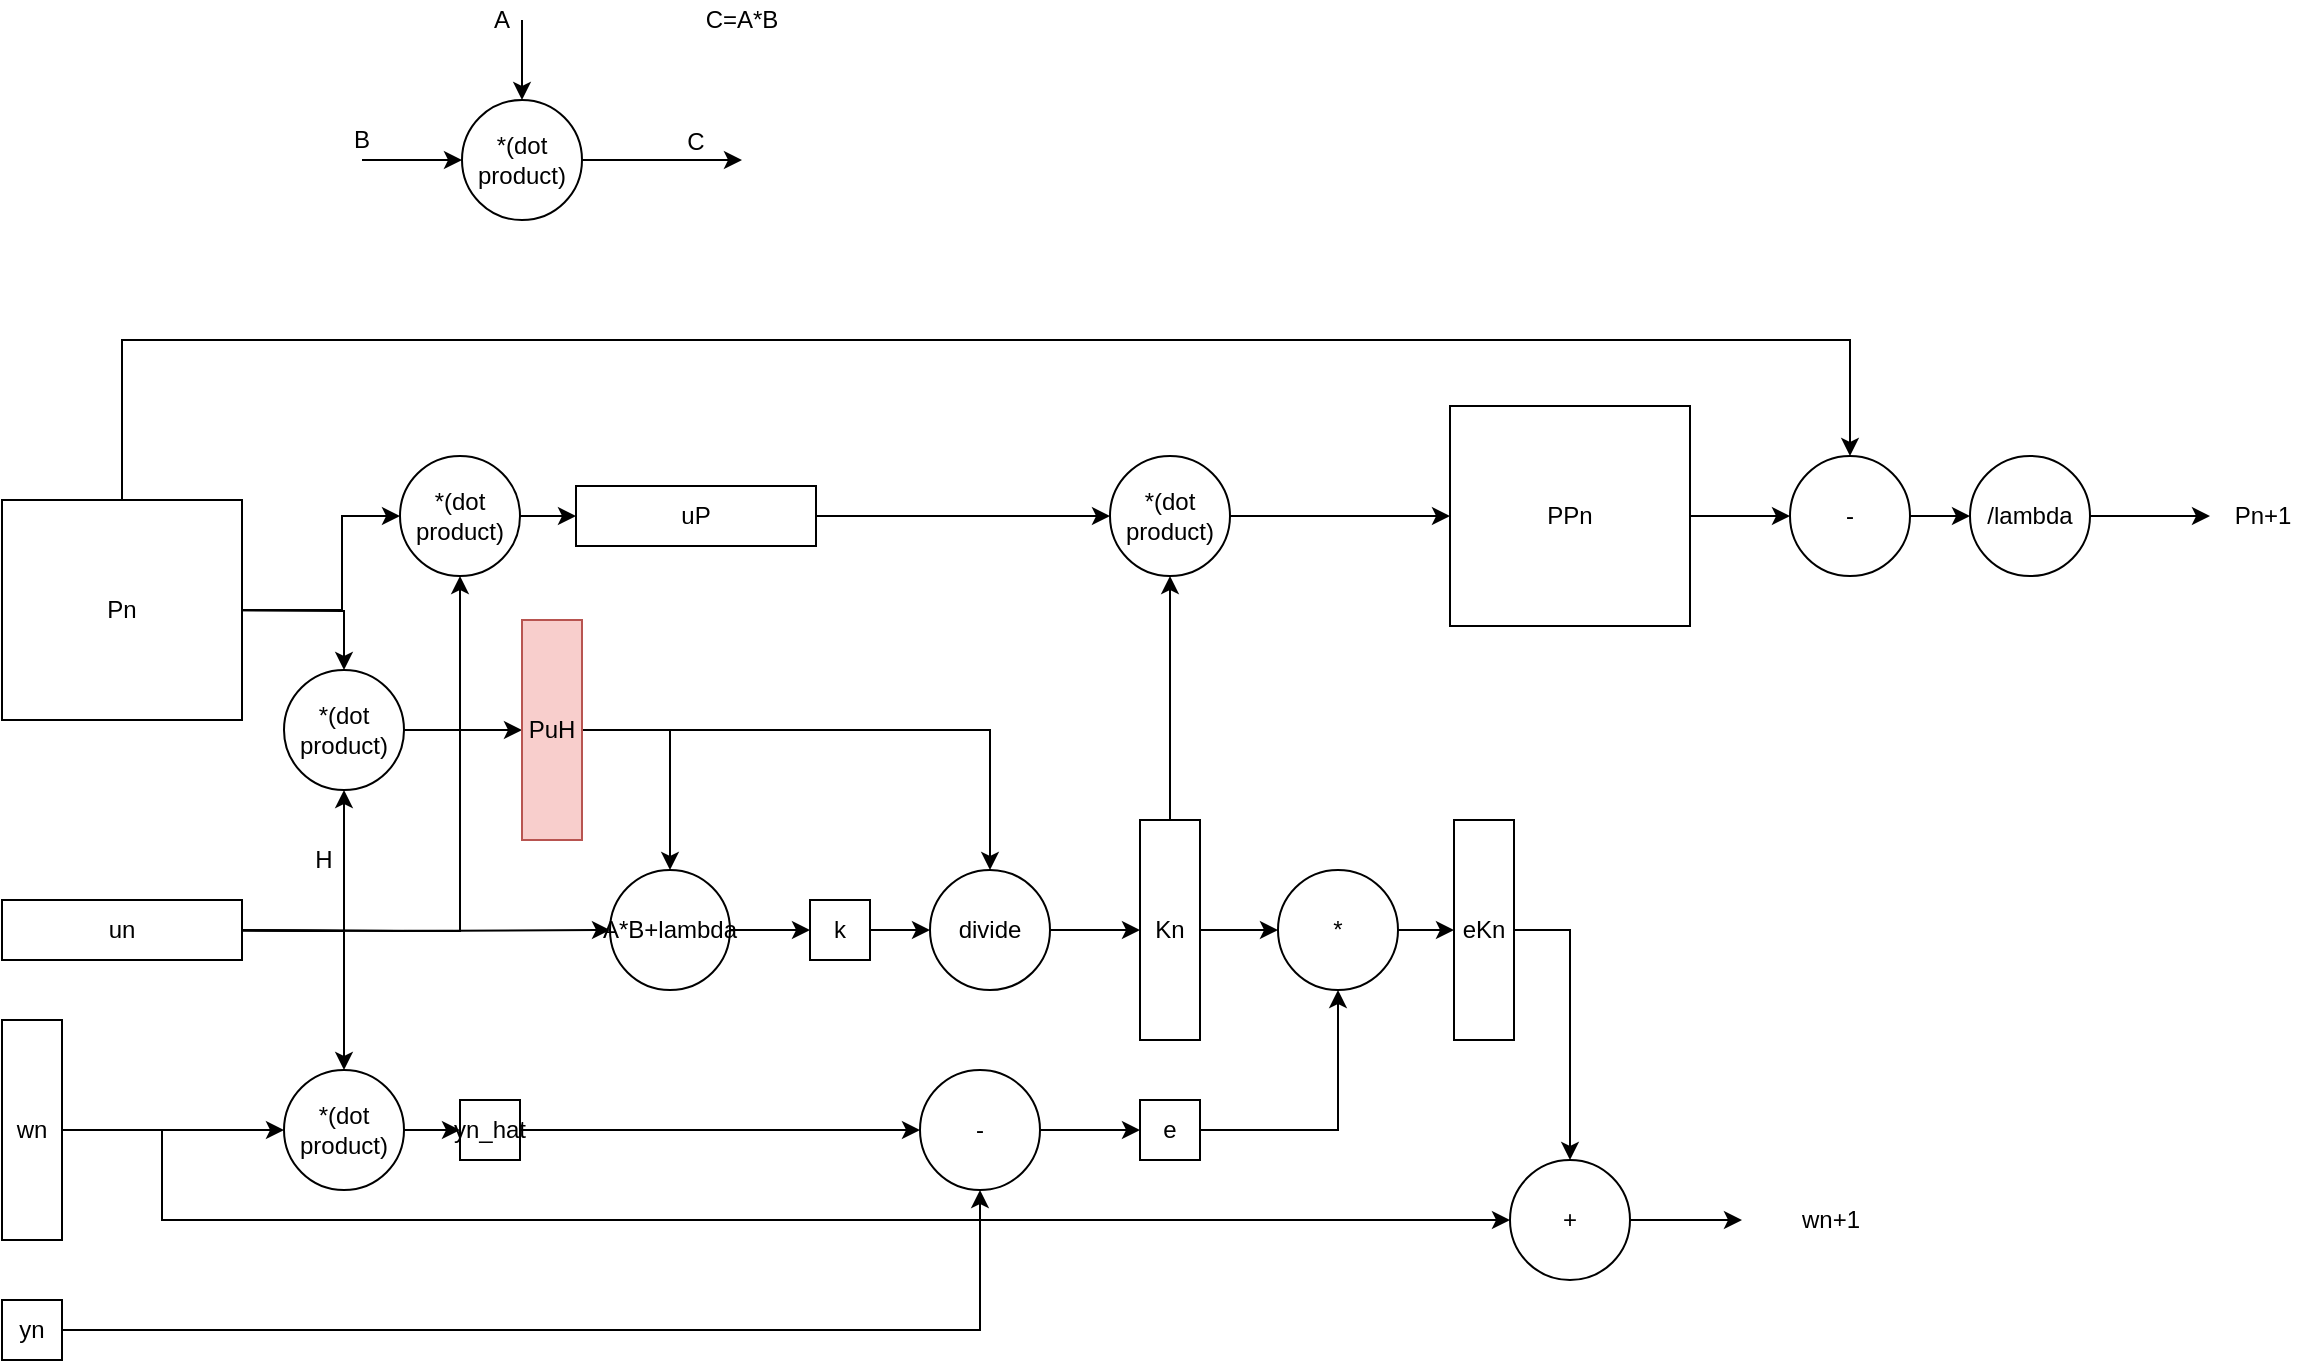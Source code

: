 <mxfile version="12.8.8" type="github">
  <diagram id="162ahH6TOwHkFFG7bQDZ" name="Page-1">
    <mxGraphModel dx="1422" dy="839" grid="1" gridSize="10" guides="1" tooltips="1" connect="1" arrows="1" fold="1" page="1" pageScale="1" pageWidth="1169" pageHeight="827" math="0" shadow="0">
      <root>
        <mxCell id="0" />
        <mxCell id="1" parent="0" />
        <mxCell id="3Qr4NYU3PoRgxUEai59K-22" style="edgeStyle=orthogonalEdgeStyle;rounded=0;orthogonalLoop=1;jettySize=auto;html=1;exitX=1;exitY=0.5;exitDx=0;exitDy=0;entryX=0.5;entryY=1;entryDx=0;entryDy=0;" parent="1" source="3Qr4NYU3PoRgxUEai59K-2" target="3Qr4NYU3PoRgxUEai59K-3" edge="1">
          <mxGeometry relative="1" as="geometry" />
        </mxCell>
        <mxCell id="3Qr4NYU3PoRgxUEai59K-2" value="yn" style="rounded=0;whiteSpace=wrap;html=1;" parent="1" vertex="1">
          <mxGeometry y="720" width="30" height="30" as="geometry" />
        </mxCell>
        <mxCell id="3Qr4NYU3PoRgxUEai59K-45" value="" style="edgeStyle=orthogonalEdgeStyle;rounded=0;orthogonalLoop=1;jettySize=auto;html=1;entryX=0;entryY=0.5;entryDx=0;entryDy=0;" parent="1" source="3Qr4NYU3PoRgxUEai59K-3" target="3Qr4NYU3PoRgxUEai59K-46" edge="1">
          <mxGeometry relative="1" as="geometry">
            <mxPoint x="599" y="635" as="targetPoint" />
          </mxGeometry>
        </mxCell>
        <mxCell id="3Qr4NYU3PoRgxUEai59K-3" value="-" style="ellipse;whiteSpace=wrap;html=1;aspect=fixed;" parent="1" vertex="1">
          <mxGeometry x="459" y="605" width="60" height="60" as="geometry" />
        </mxCell>
        <mxCell id="3Qr4NYU3PoRgxUEai59K-9" style="edgeStyle=orthogonalEdgeStyle;rounded=0;orthogonalLoop=1;jettySize=auto;html=1;exitX=1;exitY=0.5;exitDx=0;exitDy=0;" parent="1" target="3Qr4NYU3PoRgxUEai59K-7" edge="1">
          <mxGeometry relative="1" as="geometry">
            <mxPoint x="91" y="535" as="sourcePoint" />
          </mxGeometry>
        </mxCell>
        <mxCell id="3Qr4NYU3PoRgxUEai59K-18" style="edgeStyle=orthogonalEdgeStyle;rounded=0;orthogonalLoop=1;jettySize=auto;html=1;exitX=1;exitY=0.5;exitDx=0;exitDy=0;entryX=0.5;entryY=1;entryDx=0;entryDy=0;" parent="1" target="3Qr4NYU3PoRgxUEai59K-16" edge="1">
          <mxGeometry relative="1" as="geometry">
            <mxPoint x="91" y="535" as="sourcePoint" />
            <mxPoint x="190" y="480" as="targetPoint" />
          </mxGeometry>
        </mxCell>
        <mxCell id="3Qr4NYU3PoRgxUEai59K-25" style="edgeStyle=orthogonalEdgeStyle;rounded=0;orthogonalLoop=1;jettySize=auto;html=1;exitX=1;exitY=0.5;exitDx=0;exitDy=0;entryX=0.5;entryY=1;entryDx=0;entryDy=0;" parent="1" target="3Qr4NYU3PoRgxUEai59K-24" edge="1">
          <mxGeometry relative="1" as="geometry">
            <mxPoint x="91" y="535" as="sourcePoint" />
          </mxGeometry>
        </mxCell>
        <mxCell id="3Qr4NYU3PoRgxUEai59K-59" style="edgeStyle=orthogonalEdgeStyle;rounded=0;orthogonalLoop=1;jettySize=auto;html=1;exitX=1;exitY=0.5;exitDx=0;exitDy=0;entryX=0;entryY=0.5;entryDx=0;entryDy=0;" parent="1" target="3Qr4NYU3PoRgxUEai59K-8" edge="1">
          <mxGeometry relative="1" as="geometry">
            <mxPoint x="91" y="535" as="sourcePoint" />
          </mxGeometry>
        </mxCell>
        <mxCell id="3Qr4NYU3PoRgxUEai59K-4" value="un" style="rounded=0;whiteSpace=wrap;html=1;" parent="1" vertex="1">
          <mxGeometry y="520" width="120" height="30" as="geometry" />
        </mxCell>
        <mxCell id="3Qr4NYU3PoRgxUEai59K-10" style="edgeStyle=orthogonalEdgeStyle;rounded=0;orthogonalLoop=1;jettySize=auto;html=1;exitX=1;exitY=0.5;exitDx=0;exitDy=0;entryX=0;entryY=0.5;entryDx=0;entryDy=0;" parent="1" source="3Qr4NYU3PoRgxUEai59K-5" target="3Qr4NYU3PoRgxUEai59K-7" edge="1">
          <mxGeometry relative="1" as="geometry" />
        </mxCell>
        <mxCell id="3Qr4NYU3PoRgxUEai59K-88" style="edgeStyle=orthogonalEdgeStyle;rounded=0;orthogonalLoop=1;jettySize=auto;html=1;exitX=1;exitY=0.5;exitDx=0;exitDy=0;" parent="1" source="3Qr4NYU3PoRgxUEai59K-5" target="3Qr4NYU3PoRgxUEai59K-85" edge="1">
          <mxGeometry relative="1" as="geometry">
            <Array as="points">
              <mxPoint x="80" y="635" />
              <mxPoint x="80" y="680" />
            </Array>
          </mxGeometry>
        </mxCell>
        <mxCell id="3Qr4NYU3PoRgxUEai59K-5" value="wn" style="rounded=0;whiteSpace=wrap;html=1;" parent="1" vertex="1">
          <mxGeometry y="580" width="30" height="110" as="geometry" />
        </mxCell>
        <mxCell id="3Qr4NYU3PoRgxUEai59K-17" style="edgeStyle=orthogonalEdgeStyle;rounded=0;orthogonalLoop=1;jettySize=auto;html=1;exitX=1;exitY=0.5;exitDx=0;exitDy=0;entryX=0.5;entryY=0;entryDx=0;entryDy=0;" parent="1" target="3Qr4NYU3PoRgxUEai59K-16" edge="1">
          <mxGeometry relative="1" as="geometry">
            <mxPoint x="91" y="375" as="sourcePoint" />
          </mxGeometry>
        </mxCell>
        <mxCell id="3Qr4NYU3PoRgxUEai59K-26" style="edgeStyle=orthogonalEdgeStyle;rounded=0;orthogonalLoop=1;jettySize=auto;html=1;exitX=1;exitY=0.5;exitDx=0;exitDy=0;entryX=0;entryY=0.5;entryDx=0;entryDy=0;" parent="1" target="3Qr4NYU3PoRgxUEai59K-24" edge="1">
          <mxGeometry relative="1" as="geometry">
            <mxPoint x="91" y="375" as="sourcePoint" />
            <Array as="points">
              <mxPoint x="170" y="375" />
              <mxPoint x="170" y="328" />
            </Array>
          </mxGeometry>
        </mxCell>
        <mxCell id="3Qr4NYU3PoRgxUEai59K-76" style="edgeStyle=orthogonalEdgeStyle;rounded=0;orthogonalLoop=1;jettySize=auto;html=1;exitX=0.5;exitY=0;exitDx=0;exitDy=0;entryX=0.5;entryY=0;entryDx=0;entryDy=0;" parent="1" source="3Qr4NYU3PoRgxUEai59K-6" target="3Qr4NYU3PoRgxUEai59K-74" edge="1">
          <mxGeometry relative="1" as="geometry">
            <Array as="points">
              <mxPoint x="60" y="240" />
              <mxPoint x="924" y="240" />
            </Array>
          </mxGeometry>
        </mxCell>
        <mxCell id="3Qr4NYU3PoRgxUEai59K-6" value="Pn" style="rounded=0;whiteSpace=wrap;html=1;" parent="1" vertex="1">
          <mxGeometry y="320" width="120" height="110" as="geometry" />
        </mxCell>
        <mxCell id="3Qr4NYU3PoRgxUEai59K-14" style="edgeStyle=orthogonalEdgeStyle;rounded=0;orthogonalLoop=1;jettySize=auto;html=1;exitX=1;exitY=0.5;exitDx=0;exitDy=0;entryX=0;entryY=0.5;entryDx=0;entryDy=0;" parent="1" source="3Qr4NYU3PoRgxUEai59K-7" target="3Qr4NYU3PoRgxUEai59K-13" edge="1">
          <mxGeometry relative="1" as="geometry" />
        </mxCell>
        <mxCell id="3Qr4NYU3PoRgxUEai59K-7" value="*(dot product)" style="ellipse;whiteSpace=wrap;html=1;aspect=fixed;" parent="1" vertex="1">
          <mxGeometry x="141" y="605" width="60" height="60" as="geometry" />
        </mxCell>
        <mxCell id="3Qr4NYU3PoRgxUEai59K-32" style="edgeStyle=orthogonalEdgeStyle;rounded=0;orthogonalLoop=1;jettySize=auto;html=1;exitX=1;exitY=0.5;exitDx=0;exitDy=0;entryX=0;entryY=0.5;entryDx=0;entryDy=0;" parent="1" source="3Qr4NYU3PoRgxUEai59K-8" target="3Qr4NYU3PoRgxUEai59K-31" edge="1">
          <mxGeometry relative="1" as="geometry" />
        </mxCell>
        <mxCell id="3Qr4NYU3PoRgxUEai59K-8" value="A*B+lambda" style="ellipse;whiteSpace=wrap;html=1;aspect=fixed;" parent="1" vertex="1">
          <mxGeometry x="304" y="505" width="60" height="60" as="geometry" />
        </mxCell>
        <mxCell id="Plml5IhfpWfDMB7bWIk1-1" style="edgeStyle=orthogonalEdgeStyle;rounded=0;orthogonalLoop=1;jettySize=auto;html=1;exitX=1;exitY=0.5;exitDx=0;exitDy=0;" edge="1" parent="1" source="3Qr4NYU3PoRgxUEai59K-13" target="3Qr4NYU3PoRgxUEai59K-3">
          <mxGeometry relative="1" as="geometry" />
        </mxCell>
        <mxCell id="3Qr4NYU3PoRgxUEai59K-13" value="yn_hat" style="rounded=0;whiteSpace=wrap;html=1;" parent="1" vertex="1">
          <mxGeometry x="229" y="620" width="30" height="30" as="geometry" />
        </mxCell>
        <mxCell id="3Qr4NYU3PoRgxUEai59K-21" style="edgeStyle=orthogonalEdgeStyle;rounded=0;orthogonalLoop=1;jettySize=auto;html=1;exitX=1;exitY=0.5;exitDx=0;exitDy=0;entryX=0;entryY=0.5;entryDx=0;entryDy=0;" parent="1" source="3Qr4NYU3PoRgxUEai59K-16" target="3Qr4NYU3PoRgxUEai59K-20" edge="1">
          <mxGeometry relative="1" as="geometry" />
        </mxCell>
        <mxCell id="3Qr4NYU3PoRgxUEai59K-16" value="*(dot product)" style="ellipse;whiteSpace=wrap;html=1;aspect=fixed;" parent="1" vertex="1">
          <mxGeometry x="141" y="405" width="60" height="60" as="geometry" />
        </mxCell>
        <mxCell id="3Qr4NYU3PoRgxUEai59K-19" value="H" style="text;html=1;strokeColor=none;fillColor=none;align=center;verticalAlign=middle;whiteSpace=wrap;rounded=0;" parent="1" vertex="1">
          <mxGeometry x="141" y="490" width="40" height="20" as="geometry" />
        </mxCell>
        <mxCell id="3Qr4NYU3PoRgxUEai59K-62" style="edgeStyle=orthogonalEdgeStyle;rounded=0;orthogonalLoop=1;jettySize=auto;html=1;exitX=1;exitY=0.5;exitDx=0;exitDy=0;" parent="1" source="3Qr4NYU3PoRgxUEai59K-20" target="3Qr4NYU3PoRgxUEai59K-47" edge="1">
          <mxGeometry relative="1" as="geometry" />
        </mxCell>
        <mxCell id="3Qr4NYU3PoRgxUEai59K-78" style="edgeStyle=orthogonalEdgeStyle;rounded=0;orthogonalLoop=1;jettySize=auto;html=1;exitX=1;exitY=0.5;exitDx=0;exitDy=0;entryX=0.5;entryY=0;entryDx=0;entryDy=0;" parent="1" source="3Qr4NYU3PoRgxUEai59K-20" target="3Qr4NYU3PoRgxUEai59K-8" edge="1">
          <mxGeometry relative="1" as="geometry" />
        </mxCell>
        <mxCell id="3Qr4NYU3PoRgxUEai59K-20" value="PuH" style="rounded=0;whiteSpace=wrap;html=1;fillColor=#f8cecc;strokeColor=#b85450;" parent="1" vertex="1">
          <mxGeometry x="260" y="380" width="30" height="110" as="geometry" />
        </mxCell>
        <mxCell id="3Qr4NYU3PoRgxUEai59K-28" style="edgeStyle=orthogonalEdgeStyle;rounded=0;orthogonalLoop=1;jettySize=auto;html=1;exitX=1;exitY=0.5;exitDx=0;exitDy=0;entryX=0;entryY=0.5;entryDx=0;entryDy=0;" parent="1" source="3Qr4NYU3PoRgxUEai59K-24" target="3Qr4NYU3PoRgxUEai59K-27" edge="1">
          <mxGeometry relative="1" as="geometry" />
        </mxCell>
        <mxCell id="3Qr4NYU3PoRgxUEai59K-24" value="*(dot product)" style="ellipse;whiteSpace=wrap;html=1;aspect=fixed;" parent="1" vertex="1">
          <mxGeometry x="199" y="298" width="60" height="60" as="geometry" />
        </mxCell>
        <mxCell id="3Qr4NYU3PoRgxUEai59K-65" style="edgeStyle=orthogonalEdgeStyle;rounded=0;orthogonalLoop=1;jettySize=auto;html=1;exitX=1;exitY=0.5;exitDx=0;exitDy=0;entryX=0;entryY=0.5;entryDx=0;entryDy=0;" parent="1" source="3Qr4NYU3PoRgxUEai59K-27" target="3Qr4NYU3PoRgxUEai59K-64" edge="1">
          <mxGeometry relative="1" as="geometry" />
        </mxCell>
        <mxCell id="3Qr4NYU3PoRgxUEai59K-27" value="uP" style="rounded=0;whiteSpace=wrap;html=1;" parent="1" vertex="1">
          <mxGeometry x="287" y="313" width="120" height="30" as="geometry" />
        </mxCell>
        <mxCell id="3Qr4NYU3PoRgxUEai59K-49" style="edgeStyle=orthogonalEdgeStyle;rounded=0;orthogonalLoop=1;jettySize=auto;html=1;exitX=1;exitY=0.5;exitDx=0;exitDy=0;entryX=0;entryY=0.5;entryDx=0;entryDy=0;" parent="1" source="3Qr4NYU3PoRgxUEai59K-31" target="3Qr4NYU3PoRgxUEai59K-47" edge="1">
          <mxGeometry relative="1" as="geometry" />
        </mxCell>
        <mxCell id="3Qr4NYU3PoRgxUEai59K-31" value="k" style="rounded=0;whiteSpace=wrap;html=1;" parent="1" vertex="1">
          <mxGeometry x="404" y="520" width="30" height="30" as="geometry" />
        </mxCell>
        <mxCell id="3Qr4NYU3PoRgxUEai59K-37" value="" style="edgeStyle=orthogonalEdgeStyle;rounded=0;orthogonalLoop=1;jettySize=auto;html=1;" parent="1" source="3Qr4NYU3PoRgxUEai59K-33" edge="1">
          <mxGeometry relative="1" as="geometry">
            <mxPoint x="370" y="150" as="targetPoint" />
          </mxGeometry>
        </mxCell>
        <mxCell id="3Qr4NYU3PoRgxUEai59K-33" value="*(dot product)" style="ellipse;whiteSpace=wrap;html=1;aspect=fixed;" parent="1" vertex="1">
          <mxGeometry x="230" y="120" width="60" height="60" as="geometry" />
        </mxCell>
        <mxCell id="3Qr4NYU3PoRgxUEai59K-34" value="" style="endArrow=classic;html=1;entryX=0;entryY=0.5;entryDx=0;entryDy=0;" parent="1" target="3Qr4NYU3PoRgxUEai59K-33" edge="1">
          <mxGeometry width="50" height="50" relative="1" as="geometry">
            <mxPoint x="180" y="150" as="sourcePoint" />
            <mxPoint x="160" y="140" as="targetPoint" />
          </mxGeometry>
        </mxCell>
        <mxCell id="3Qr4NYU3PoRgxUEai59K-35" value="" style="endArrow=classic;html=1;entryX=0.5;entryY=0;entryDx=0;entryDy=0;" parent="1" target="3Qr4NYU3PoRgxUEai59K-33" edge="1">
          <mxGeometry width="50" height="50" relative="1" as="geometry">
            <mxPoint x="260" y="80" as="sourcePoint" />
            <mxPoint x="260" y="80" as="targetPoint" />
          </mxGeometry>
        </mxCell>
        <mxCell id="3Qr4NYU3PoRgxUEai59K-38" value="B" style="text;html=1;strokeColor=none;fillColor=none;align=center;verticalAlign=middle;whiteSpace=wrap;rounded=0;" parent="1" vertex="1">
          <mxGeometry x="160" y="130" width="40" height="20" as="geometry" />
        </mxCell>
        <mxCell id="3Qr4NYU3PoRgxUEai59K-39" value="A" style="text;html=1;strokeColor=none;fillColor=none;align=center;verticalAlign=middle;whiteSpace=wrap;rounded=0;" parent="1" vertex="1">
          <mxGeometry x="230" y="70" width="40" height="20" as="geometry" />
        </mxCell>
        <mxCell id="3Qr4NYU3PoRgxUEai59K-40" value="C" style="text;html=1;strokeColor=none;fillColor=none;align=center;verticalAlign=middle;whiteSpace=wrap;rounded=0;" parent="1" vertex="1">
          <mxGeometry x="327" y="131" width="40" height="20" as="geometry" />
        </mxCell>
        <mxCell id="3Qr4NYU3PoRgxUEai59K-42" value="C=A*B" style="text;html=1;strokeColor=none;fillColor=none;align=center;verticalAlign=middle;whiteSpace=wrap;rounded=0;" parent="1" vertex="1">
          <mxGeometry x="350" y="70" width="40" height="20" as="geometry" />
        </mxCell>
        <mxCell id="3Qr4NYU3PoRgxUEai59K-51" style="edgeStyle=orthogonalEdgeStyle;rounded=0;orthogonalLoop=1;jettySize=auto;html=1;exitX=1;exitY=0.5;exitDx=0;exitDy=0;entryX=0.5;entryY=1;entryDx=0;entryDy=0;" parent="1" source="3Qr4NYU3PoRgxUEai59K-46" target="3Qr4NYU3PoRgxUEai59K-52" edge="1">
          <mxGeometry relative="1" as="geometry">
            <mxPoint x="1045" y="540" as="targetPoint" />
          </mxGeometry>
        </mxCell>
        <mxCell id="3Qr4NYU3PoRgxUEai59K-46" value="e" style="rounded=0;whiteSpace=wrap;html=1;" parent="1" vertex="1">
          <mxGeometry x="569" y="620" width="30" height="30" as="geometry" />
        </mxCell>
        <mxCell id="3Qr4NYU3PoRgxUEai59K-56" style="edgeStyle=orthogonalEdgeStyle;rounded=0;orthogonalLoop=1;jettySize=auto;html=1;exitX=1;exitY=0.5;exitDx=0;exitDy=0;entryX=0;entryY=0.5;entryDx=0;entryDy=0;" parent="1" source="3Qr4NYU3PoRgxUEai59K-47" target="3Qr4NYU3PoRgxUEai59K-50" edge="1">
          <mxGeometry relative="1" as="geometry" />
        </mxCell>
        <mxCell id="3Qr4NYU3PoRgxUEai59K-47" value="divide" style="ellipse;whiteSpace=wrap;html=1;aspect=fixed;" parent="1" vertex="1">
          <mxGeometry x="464" y="505" width="60" height="60" as="geometry" />
        </mxCell>
        <mxCell id="3Qr4NYU3PoRgxUEai59K-66" style="edgeStyle=orthogonalEdgeStyle;rounded=0;orthogonalLoop=1;jettySize=auto;html=1;exitX=0.5;exitY=0;exitDx=0;exitDy=0;" parent="1" source="3Qr4NYU3PoRgxUEai59K-50" target="3Qr4NYU3PoRgxUEai59K-64" edge="1">
          <mxGeometry relative="1" as="geometry" />
        </mxCell>
        <mxCell id="3Qr4NYU3PoRgxUEai59K-93" style="edgeStyle=orthogonalEdgeStyle;rounded=0;orthogonalLoop=1;jettySize=auto;html=1;exitX=1;exitY=0.5;exitDx=0;exitDy=0;entryX=0;entryY=0.5;entryDx=0;entryDy=0;" parent="1" source="3Qr4NYU3PoRgxUEai59K-50" target="3Qr4NYU3PoRgxUEai59K-52" edge="1">
          <mxGeometry relative="1" as="geometry" />
        </mxCell>
        <mxCell id="3Qr4NYU3PoRgxUEai59K-50" value="Kn" style="rounded=0;whiteSpace=wrap;html=1;" parent="1" vertex="1">
          <mxGeometry x="569" y="480" width="30" height="110" as="geometry" />
        </mxCell>
        <mxCell id="3Qr4NYU3PoRgxUEai59K-69" style="edgeStyle=orthogonalEdgeStyle;rounded=0;orthogonalLoop=1;jettySize=auto;html=1;exitX=1;exitY=0.5;exitDx=0;exitDy=0;entryX=0;entryY=0.5;entryDx=0;entryDy=0;" parent="1" source="3Qr4NYU3PoRgxUEai59K-52" target="3Qr4NYU3PoRgxUEai59K-57" edge="1">
          <mxGeometry relative="1" as="geometry" />
        </mxCell>
        <mxCell id="3Qr4NYU3PoRgxUEai59K-52" value="*" style="ellipse;whiteSpace=wrap;html=1;aspect=fixed;" parent="1" vertex="1">
          <mxGeometry x="638" y="505" width="60" height="60" as="geometry" />
        </mxCell>
        <mxCell id="3Qr4NYU3PoRgxUEai59K-70" style="edgeStyle=orthogonalEdgeStyle;rounded=0;orthogonalLoop=1;jettySize=auto;html=1;exitX=1;exitY=0.5;exitDx=0;exitDy=0;entryX=0.5;entryY=0;entryDx=0;entryDy=0;" parent="1" source="3Qr4NYU3PoRgxUEai59K-57" target="3Qr4NYU3PoRgxUEai59K-85" edge="1">
          <mxGeometry relative="1" as="geometry">
            <mxPoint x="788" y="535" as="targetPoint" />
          </mxGeometry>
        </mxCell>
        <mxCell id="3Qr4NYU3PoRgxUEai59K-57" value="eKn" style="rounded=0;whiteSpace=wrap;html=1;" parent="1" vertex="1">
          <mxGeometry x="726" y="480" width="30" height="110" as="geometry" />
        </mxCell>
        <mxCell id="3Qr4NYU3PoRgxUEai59K-68" style="edgeStyle=orthogonalEdgeStyle;rounded=0;orthogonalLoop=1;jettySize=auto;html=1;exitX=1;exitY=0.5;exitDx=0;exitDy=0;entryX=0;entryY=0.5;entryDx=0;entryDy=0;" parent="1" source="3Qr4NYU3PoRgxUEai59K-64" target="3Qr4NYU3PoRgxUEai59K-67" edge="1">
          <mxGeometry relative="1" as="geometry" />
        </mxCell>
        <mxCell id="3Qr4NYU3PoRgxUEai59K-64" value="*(dot product)" style="ellipse;whiteSpace=wrap;html=1;aspect=fixed;" parent="1" vertex="1">
          <mxGeometry x="554" y="298" width="60" height="60" as="geometry" />
        </mxCell>
        <mxCell id="3Qr4NYU3PoRgxUEai59K-75" style="edgeStyle=orthogonalEdgeStyle;rounded=0;orthogonalLoop=1;jettySize=auto;html=1;exitX=1;exitY=0.5;exitDx=0;exitDy=0;entryX=0;entryY=0.5;entryDx=0;entryDy=0;" parent="1" source="3Qr4NYU3PoRgxUEai59K-67" target="3Qr4NYU3PoRgxUEai59K-74" edge="1">
          <mxGeometry relative="1" as="geometry" />
        </mxCell>
        <mxCell id="3Qr4NYU3PoRgxUEai59K-67" value="PPn" style="rounded=0;whiteSpace=wrap;html=1;" parent="1" vertex="1">
          <mxGeometry x="724" y="273" width="120" height="110" as="geometry" />
        </mxCell>
        <mxCell id="3Qr4NYU3PoRgxUEai59K-80" style="edgeStyle=orthogonalEdgeStyle;rounded=0;orthogonalLoop=1;jettySize=auto;html=1;exitX=1;exitY=0.5;exitDx=0;exitDy=0;entryX=0;entryY=0.5;entryDx=0;entryDy=0;" parent="1" source="3Qr4NYU3PoRgxUEai59K-74" edge="1">
          <mxGeometry relative="1" as="geometry">
            <mxPoint x="984" y="328" as="targetPoint" />
          </mxGeometry>
        </mxCell>
        <mxCell id="3Qr4NYU3PoRgxUEai59K-74" value="-" style="ellipse;whiteSpace=wrap;html=1;aspect=fixed;" parent="1" vertex="1">
          <mxGeometry x="894" y="298" width="60" height="60" as="geometry" />
        </mxCell>
        <mxCell id="3Qr4NYU3PoRgxUEai59K-82" style="edgeStyle=orthogonalEdgeStyle;rounded=0;orthogonalLoop=1;jettySize=auto;html=1;exitX=1;exitY=0.5;exitDx=0;exitDy=0;" parent="1" source="3Qr4NYU3PoRgxUEai59K-81" edge="1">
          <mxGeometry relative="1" as="geometry">
            <mxPoint x="1104" y="328" as="targetPoint" />
          </mxGeometry>
        </mxCell>
        <mxCell id="3Qr4NYU3PoRgxUEai59K-81" value="/lambda" style="ellipse;whiteSpace=wrap;html=1;aspect=fixed;" parent="1" vertex="1">
          <mxGeometry x="984" y="298" width="60" height="60" as="geometry" />
        </mxCell>
        <mxCell id="3Qr4NYU3PoRgxUEai59K-94" style="edgeStyle=orthogonalEdgeStyle;rounded=0;orthogonalLoop=1;jettySize=auto;html=1;exitX=1;exitY=0.5;exitDx=0;exitDy=0;" parent="1" source="3Qr4NYU3PoRgxUEai59K-85" edge="1">
          <mxGeometry relative="1" as="geometry">
            <mxPoint x="870" y="680" as="targetPoint" />
          </mxGeometry>
        </mxCell>
        <mxCell id="3Qr4NYU3PoRgxUEai59K-85" value="+" style="ellipse;whiteSpace=wrap;html=1;aspect=fixed;" parent="1" vertex="1">
          <mxGeometry x="754" y="650" width="60" height="60" as="geometry" />
        </mxCell>
        <mxCell id="3Qr4NYU3PoRgxUEai59K-91" value="Pn+1" style="text;html=1;align=center;verticalAlign=middle;resizable=0;points=[];autosize=1;" parent="1" vertex="1">
          <mxGeometry x="1110" y="318" width="40" height="20" as="geometry" />
        </mxCell>
        <mxCell id="3Qr4NYU3PoRgxUEai59K-92" value="wn+1" style="text;html=1;align=center;verticalAlign=middle;resizable=0;points=[];autosize=1;" parent="1" vertex="1">
          <mxGeometry x="894" y="670" width="40" height="20" as="geometry" />
        </mxCell>
      </root>
    </mxGraphModel>
  </diagram>
</mxfile>
